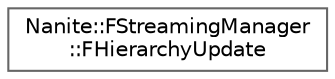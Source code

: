 digraph "Graphical Class Hierarchy"
{
 // INTERACTIVE_SVG=YES
 // LATEX_PDF_SIZE
  bgcolor="transparent";
  edge [fontname=Helvetica,fontsize=10,labelfontname=Helvetica,labelfontsize=10];
  node [fontname=Helvetica,fontsize=10,shape=box,height=0.2,width=0.4];
  rankdir="LR";
  Node0 [id="Node000000",label="Nanite::FStreamingManager\l::FHierarchyUpdate",height=0.2,width=0.4,color="grey40", fillcolor="white", style="filled",URL="$d8/dee/structNanite_1_1FStreamingManager_1_1FHierarchyUpdate.html",tooltip=" "];
}

